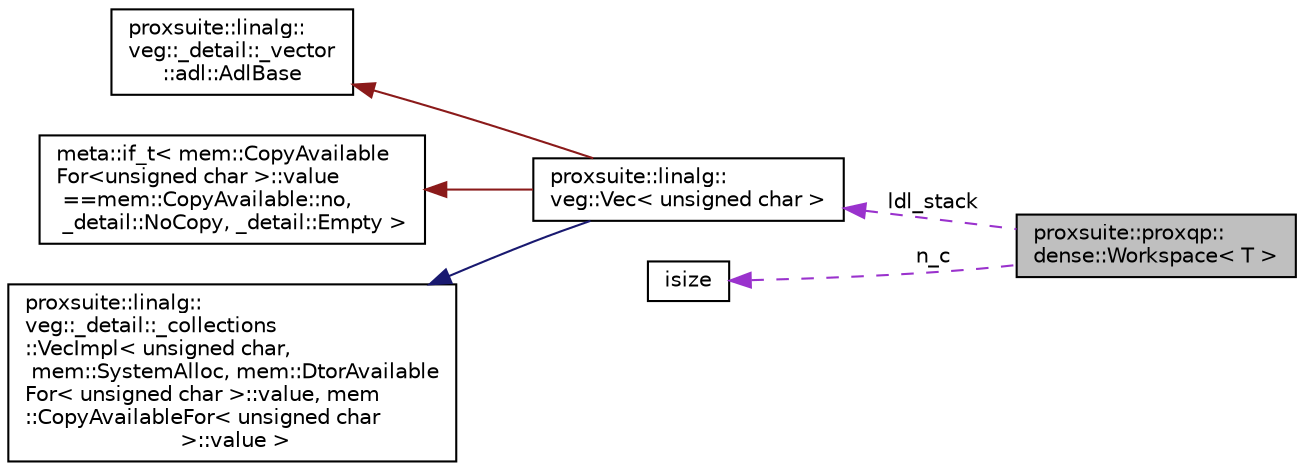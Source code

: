 digraph "proxsuite::proxqp::dense::Workspace&lt; T &gt;"
{
 // LATEX_PDF_SIZE
  bgcolor="transparent";
  edge [fontname="Helvetica",fontsize="10",labelfontname="Helvetica",labelfontsize="10"];
  node [fontname="Helvetica",fontsize="10",shape=record];
  rankdir="LR";
  Node1 [label="proxsuite::proxqp::\ldense::Workspace\< T \>",height=0.2,width=0.4,color="black", fillcolor="grey75", style="filled", fontcolor="black",tooltip="This class defines the workspace of the dense solver."];
  Node2 -> Node1 [dir="back",color="darkorchid3",fontsize="10",style="dashed",label=" ldl_stack" ,fontname="Helvetica"];
  Node2 [label="proxsuite::linalg::\lveg::Vec\< unsigned char \>",height=0.2,width=0.4,color="black",URL="$structproxsuite_1_1linalg_1_1veg_1_1_vec.html",tooltip=" "];
  Node3 -> Node2 [dir="back",color="firebrick4",fontsize="10",style="solid",fontname="Helvetica"];
  Node3 [label="proxsuite::linalg::\lveg::_detail::_vector\l::adl::AdlBase",height=0.2,width=0.4,color="black",URL="$structproxsuite_1_1linalg_1_1veg_1_1__detail_1_1__vector_1_1adl_1_1_adl_base.html",tooltip=" "];
  Node4 -> Node2 [dir="back",color="firebrick4",fontsize="10",style="solid",fontname="Helvetica"];
  Node4 [label="meta::if_t\< mem::CopyAvailable\lFor\<unsigned char \>::value\l ==mem::CopyAvailable::no,\l _detail::NoCopy, _detail::Empty \>",height=0.2,width=0.4,color="black",tooltip=" "];
  Node5 -> Node2 [dir="back",color="midnightblue",fontsize="10",style="solid",fontname="Helvetica"];
  Node5 [label="proxsuite::linalg::\lveg::_detail::_collections\l::VecImpl\< unsigned char,\l mem::SystemAlloc, mem::DtorAvailable\lFor\< unsigned char \>::value, mem\l::CopyAvailableFor\< unsigned char\l \>::value \>",height=0.2,width=0.4,color="black",URL="$structproxsuite_1_1linalg_1_1veg_1_1__detail_1_1__collections_1_1_vec_impl.html",tooltip=" "];
  Node6 -> Node1 [dir="back",color="darkorchid3",fontsize="10",style="dashed",label=" n_c" ,fontname="Helvetica"];
  Node6 [label="isize",height=0.2,width=0.4,color="black",tooltip=" "];
}
